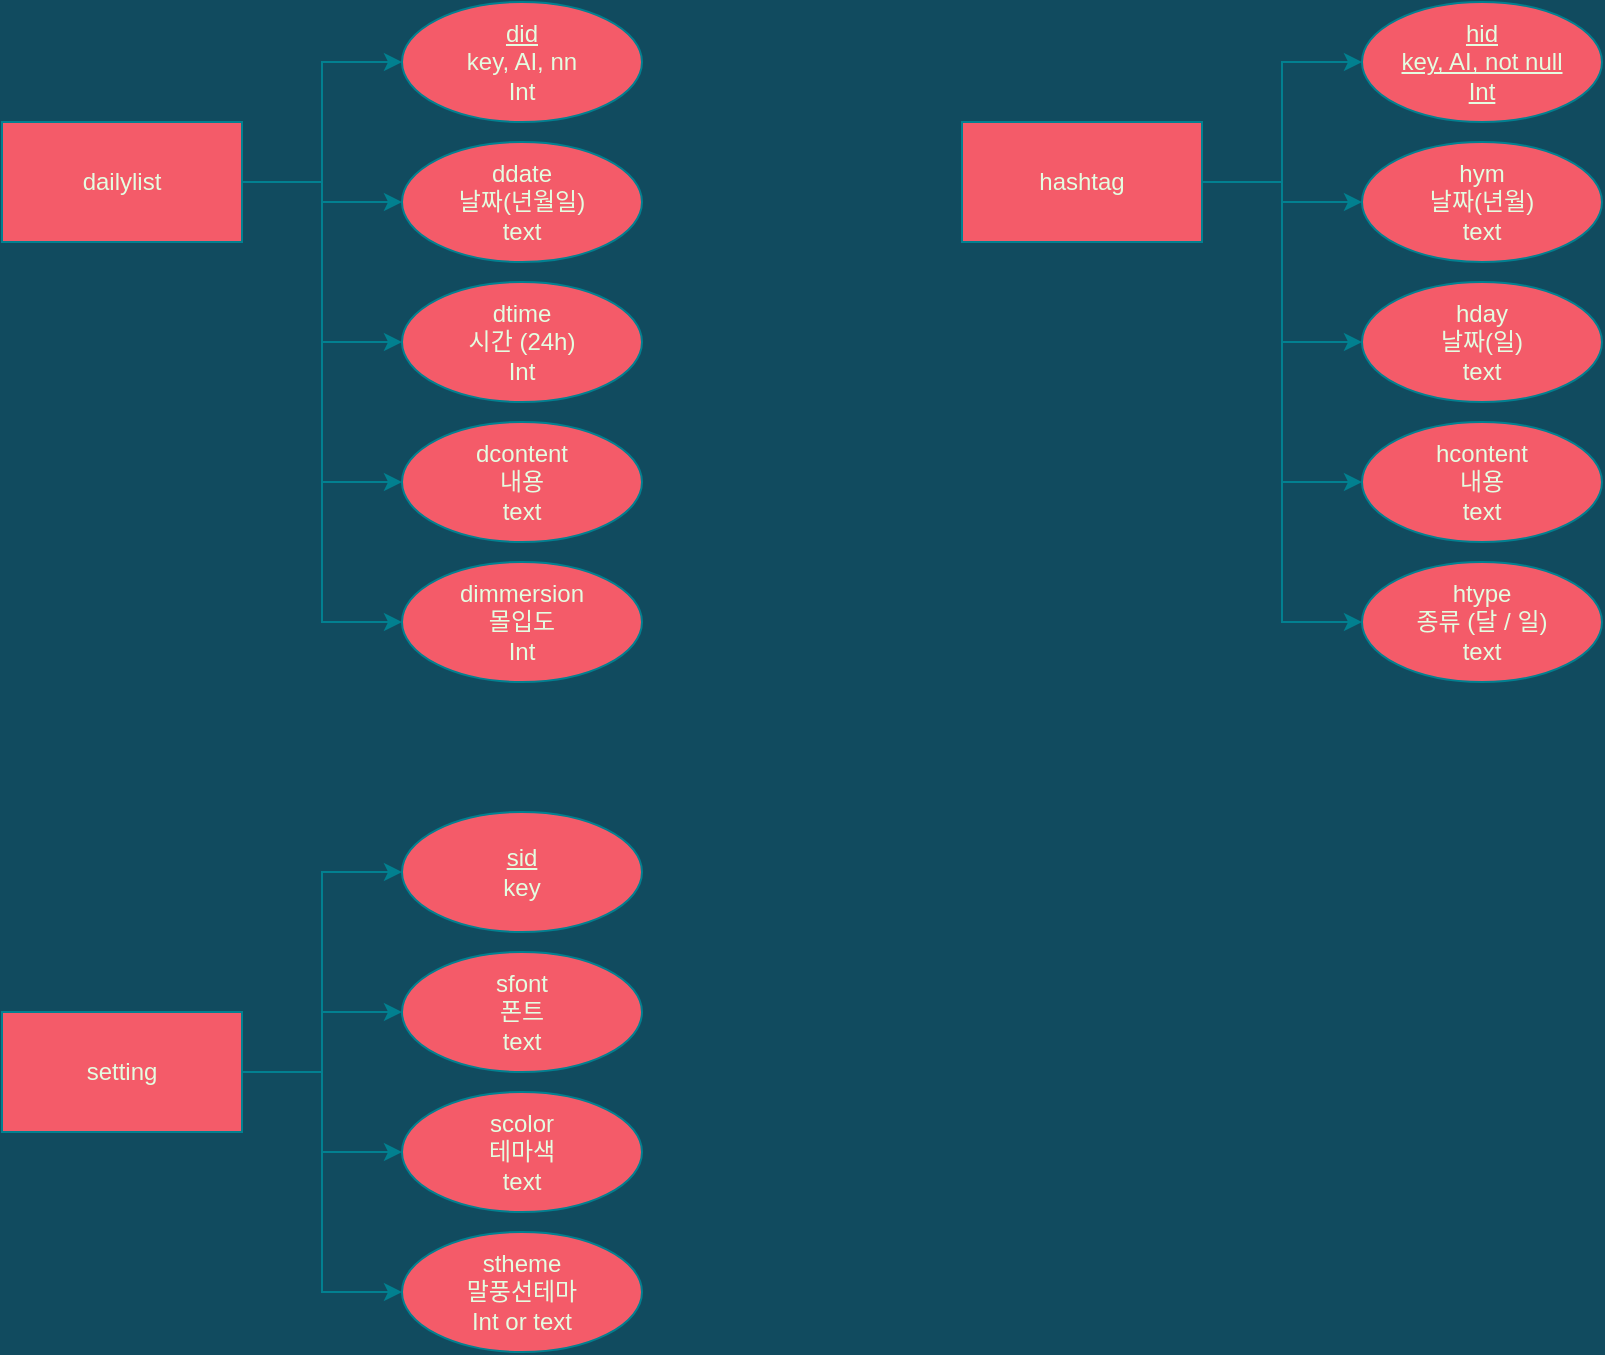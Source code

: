 <mxfile version="20.5.1" type="device"><diagram id="PdemuTA-0pxy8tZX3u3e" name="페이지-1"><mxGraphModel dx="1137" dy="957" grid="1" gridSize="10" guides="1" tooltips="1" connect="1" arrows="1" fold="1" page="1" pageScale="1" pageWidth="1654" pageHeight="1169" background="#114B5F" math="0" shadow="0"><root><mxCell id="0"/><mxCell id="1" parent="0"/><mxCell id="50pXGe3FLjpxC_tXwJTJ-3" value="" style="edgeStyle=orthogonalEdgeStyle;rounded=0;orthogonalLoop=1;jettySize=auto;html=1;labelBackgroundColor=#114B5F;strokeColor=#028090;fontColor=#E4FDE1;" edge="1" parent="1" source="50pXGe3FLjpxC_tXwJTJ-1" target="50pXGe3FLjpxC_tXwJTJ-2"><mxGeometry relative="1" as="geometry"/></mxCell><mxCell id="50pXGe3FLjpxC_tXwJTJ-1" value="dailylist" style="rounded=0;whiteSpace=wrap;html=1;fillColor=#F45B69;strokeColor=#028090;fontColor=#E4FDE1;" vertex="1" parent="1"><mxGeometry x="160" y="240" width="120" height="60" as="geometry"/></mxCell><mxCell id="50pXGe3FLjpxC_tXwJTJ-2" value="&lt;u&gt;did&lt;/u&gt;&lt;br&gt;key, AI, nn&lt;br&gt;Int" style="ellipse;whiteSpace=wrap;html=1;rounded=0;fillColor=#F45B69;strokeColor=#028090;fontColor=#E4FDE1;" vertex="1" parent="1"><mxGeometry x="360" y="180" width="120" height="60" as="geometry"/></mxCell><mxCell id="50pXGe3FLjpxC_tXwJTJ-4" value="" style="edgeStyle=orthogonalEdgeStyle;rounded=0;orthogonalLoop=1;jettySize=auto;html=1;exitX=1;exitY=0.5;exitDx=0;exitDy=0;labelBackgroundColor=#114B5F;strokeColor=#028090;fontColor=#E4FDE1;" edge="1" target="50pXGe3FLjpxC_tXwJTJ-5" parent="1" source="50pXGe3FLjpxC_tXwJTJ-1"><mxGeometry relative="1" as="geometry"><mxPoint x="280" y="340" as="sourcePoint"/></mxGeometry></mxCell><mxCell id="50pXGe3FLjpxC_tXwJTJ-5" value="ddate&lt;br&gt;날짜(년월일)&lt;br&gt;text" style="ellipse;whiteSpace=wrap;html=1;rounded=0;fillColor=#F45B69;strokeColor=#028090;fontColor=#E4FDE1;" vertex="1" parent="1"><mxGeometry x="360" y="250" width="120" height="60" as="geometry"/></mxCell><mxCell id="50pXGe3FLjpxC_tXwJTJ-6" value="" style="edgeStyle=orthogonalEdgeStyle;rounded=0;orthogonalLoop=1;jettySize=auto;html=1;exitX=1;exitY=0.5;exitDx=0;exitDy=0;entryX=0;entryY=0.5;entryDx=0;entryDy=0;labelBackgroundColor=#114B5F;strokeColor=#028090;fontColor=#E4FDE1;" edge="1" target="50pXGe3FLjpxC_tXwJTJ-7" parent="1" source="50pXGe3FLjpxC_tXwJTJ-1"><mxGeometry relative="1" as="geometry"><mxPoint x="290" y="440" as="sourcePoint"/></mxGeometry></mxCell><mxCell id="50pXGe3FLjpxC_tXwJTJ-7" value="dtime&lt;br&gt;시간 (24h)&lt;br&gt;Int" style="ellipse;whiteSpace=wrap;html=1;rounded=0;fillColor=#F45B69;strokeColor=#028090;fontColor=#E4FDE1;" vertex="1" parent="1"><mxGeometry x="360" y="320" width="120" height="60" as="geometry"/></mxCell><mxCell id="50pXGe3FLjpxC_tXwJTJ-8" value="" style="edgeStyle=orthogonalEdgeStyle;rounded=0;orthogonalLoop=1;jettySize=auto;html=1;exitX=1;exitY=0.5;exitDx=0;exitDy=0;entryX=0;entryY=0.5;entryDx=0;entryDy=0;labelBackgroundColor=#114B5F;strokeColor=#028090;fontColor=#E4FDE1;" edge="1" target="50pXGe3FLjpxC_tXwJTJ-9" parent="1" source="50pXGe3FLjpxC_tXwJTJ-1"><mxGeometry relative="1" as="geometry"><mxPoint x="280" y="560" as="sourcePoint"/></mxGeometry></mxCell><mxCell id="50pXGe3FLjpxC_tXwJTJ-9" value="dcontent&lt;br&gt;내용&lt;br&gt;text" style="ellipse;whiteSpace=wrap;html=1;rounded=0;fillColor=#F45B69;strokeColor=#028090;fontColor=#E4FDE1;" vertex="1" parent="1"><mxGeometry x="360" y="390" width="120" height="60" as="geometry"/></mxCell><mxCell id="50pXGe3FLjpxC_tXwJTJ-10" value="dimmersion&lt;br&gt;몰입도&lt;br&gt;Int" style="ellipse;whiteSpace=wrap;html=1;rounded=0;fillColor=#F45B69;strokeColor=#028090;fontColor=#E4FDE1;" vertex="1" parent="1"><mxGeometry x="360" y="460" width="120" height="60" as="geometry"/></mxCell><mxCell id="50pXGe3FLjpxC_tXwJTJ-11" value="" style="edgeStyle=orthogonalEdgeStyle;rounded=0;orthogonalLoop=1;jettySize=auto;html=1;exitX=1;exitY=0.5;exitDx=0;exitDy=0;entryX=0;entryY=0.5;entryDx=0;entryDy=0;labelBackgroundColor=#114B5F;strokeColor=#028090;fontColor=#E4FDE1;" edge="1" target="50pXGe3FLjpxC_tXwJTJ-10" parent="1" source="50pXGe3FLjpxC_tXwJTJ-1"><mxGeometry relative="1" as="geometry"><mxPoint x="280" y="340" as="sourcePoint"/></mxGeometry></mxCell><mxCell id="50pXGe3FLjpxC_tXwJTJ-16" value="" style="edgeStyle=orthogonalEdgeStyle;rounded=0;orthogonalLoop=1;jettySize=auto;html=1;labelBackgroundColor=#114B5F;strokeColor=#028090;fontColor=#E4FDE1;" edge="1" parent="1" source="50pXGe3FLjpxC_tXwJTJ-17" target="50pXGe3FLjpxC_tXwJTJ-18"><mxGeometry relative="1" as="geometry"/></mxCell><mxCell id="50pXGe3FLjpxC_tXwJTJ-17" value="hashtag" style="rounded=0;whiteSpace=wrap;html=1;fillColor=#F45B69;strokeColor=#028090;fontColor=#E4FDE1;" vertex="1" parent="1"><mxGeometry x="640" y="240" width="120" height="60" as="geometry"/></mxCell><mxCell id="50pXGe3FLjpxC_tXwJTJ-18" value="&lt;u&gt;hid&lt;br&gt;key, AI, not null&lt;br&gt;Int&lt;br&gt;&lt;/u&gt;" style="ellipse;whiteSpace=wrap;html=1;rounded=0;fillColor=#F45B69;strokeColor=#028090;fontColor=#E4FDE1;" vertex="1" parent="1"><mxGeometry x="840" y="180" width="120" height="60" as="geometry"/></mxCell><mxCell id="50pXGe3FLjpxC_tXwJTJ-19" value="" style="edgeStyle=orthogonalEdgeStyle;rounded=0;orthogonalLoop=1;jettySize=auto;html=1;exitX=1;exitY=0.5;exitDx=0;exitDy=0;labelBackgroundColor=#114B5F;strokeColor=#028090;fontColor=#E4FDE1;" edge="1" parent="1" source="50pXGe3FLjpxC_tXwJTJ-17" target="50pXGe3FLjpxC_tXwJTJ-20"><mxGeometry relative="1" as="geometry"><mxPoint x="760" y="340" as="sourcePoint"/></mxGeometry></mxCell><mxCell id="50pXGe3FLjpxC_tXwJTJ-20" value="hym&lt;br&gt;날짜(년월)&lt;br&gt;text" style="ellipse;whiteSpace=wrap;html=1;rounded=0;fillColor=#F45B69;strokeColor=#028090;fontColor=#E4FDE1;" vertex="1" parent="1"><mxGeometry x="840" y="250" width="120" height="60" as="geometry"/></mxCell><mxCell id="50pXGe3FLjpxC_tXwJTJ-21" value="" style="edgeStyle=orthogonalEdgeStyle;rounded=0;orthogonalLoop=1;jettySize=auto;html=1;exitX=1;exitY=0.5;exitDx=0;exitDy=0;entryX=0;entryY=0.5;entryDx=0;entryDy=0;labelBackgroundColor=#114B5F;strokeColor=#028090;fontColor=#E4FDE1;" edge="1" parent="1" source="50pXGe3FLjpxC_tXwJTJ-17" target="50pXGe3FLjpxC_tXwJTJ-22"><mxGeometry relative="1" as="geometry"><mxPoint x="770" y="440" as="sourcePoint"/></mxGeometry></mxCell><mxCell id="50pXGe3FLjpxC_tXwJTJ-22" value="hday&lt;br&gt;날짜(일)&lt;br&gt;text" style="ellipse;whiteSpace=wrap;html=1;rounded=0;fillColor=#F45B69;strokeColor=#028090;fontColor=#E4FDE1;" vertex="1" parent="1"><mxGeometry x="840" y="320" width="120" height="60" as="geometry"/></mxCell><mxCell id="50pXGe3FLjpxC_tXwJTJ-23" value="hcontent&lt;br&gt;내용&lt;br&gt;text" style="ellipse;whiteSpace=wrap;html=1;rounded=0;fillColor=#F45B69;strokeColor=#028090;fontColor=#E4FDE1;" vertex="1" parent="1"><mxGeometry x="840" y="390" width="120" height="60" as="geometry"/></mxCell><mxCell id="50pXGe3FLjpxC_tXwJTJ-24" value="" style="edgeStyle=orthogonalEdgeStyle;rounded=0;orthogonalLoop=1;jettySize=auto;html=1;exitX=1;exitY=0.5;exitDx=0;exitDy=0;entryX=0;entryY=0.5;entryDx=0;entryDy=0;labelBackgroundColor=#114B5F;strokeColor=#028090;fontColor=#E4FDE1;" edge="1" target="50pXGe3FLjpxC_tXwJTJ-23" parent="1" source="50pXGe3FLjpxC_tXwJTJ-17"><mxGeometry relative="1" as="geometry"><mxPoint x="760" y="340" as="sourcePoint"/></mxGeometry></mxCell><mxCell id="50pXGe3FLjpxC_tXwJTJ-25" value="htype&lt;br&gt;종류 (달 / 일)&lt;br&gt;text" style="ellipse;whiteSpace=wrap;html=1;rounded=0;fillColor=#F45B69;strokeColor=#028090;fontColor=#E4FDE1;" vertex="1" parent="1"><mxGeometry x="840" y="460" width="120" height="60" as="geometry"/></mxCell><mxCell id="50pXGe3FLjpxC_tXwJTJ-26" value="" style="edgeStyle=orthogonalEdgeStyle;rounded=0;orthogonalLoop=1;jettySize=auto;html=1;exitX=1;exitY=0.5;exitDx=0;exitDy=0;entryX=0;entryY=0.5;entryDx=0;entryDy=0;labelBackgroundColor=#114B5F;strokeColor=#028090;fontColor=#E4FDE1;" edge="1" target="50pXGe3FLjpxC_tXwJTJ-25" parent="1" source="50pXGe3FLjpxC_tXwJTJ-17"><mxGeometry relative="1" as="geometry"><mxPoint x="760" y="410" as="sourcePoint"/></mxGeometry></mxCell><mxCell id="50pXGe3FLjpxC_tXwJTJ-30" value="" style="edgeStyle=orthogonalEdgeStyle;rounded=0;orthogonalLoop=1;jettySize=auto;html=1;entryX=0;entryY=0.5;entryDx=0;entryDy=0;labelBackgroundColor=#114B5F;strokeColor=#028090;fontColor=#E4FDE1;" edge="1" parent="1" source="50pXGe3FLjpxC_tXwJTJ-28" target="50pXGe3FLjpxC_tXwJTJ-29"><mxGeometry relative="1" as="geometry"/></mxCell><mxCell id="50pXGe3FLjpxC_tXwJTJ-28" value="setting" style="rounded=0;whiteSpace=wrap;html=1;fillColor=#F45B69;strokeColor=#028090;fontColor=#E4FDE1;" vertex="1" parent="1"><mxGeometry x="160" y="685" width="120" height="60" as="geometry"/></mxCell><mxCell id="50pXGe3FLjpxC_tXwJTJ-29" value="&lt;u&gt;sid&lt;/u&gt;&lt;br&gt;key" style="ellipse;whiteSpace=wrap;html=1;rounded=0;fillColor=#F45B69;strokeColor=#028090;fontColor=#E4FDE1;" vertex="1" parent="1"><mxGeometry x="360" y="585" width="120" height="60" as="geometry"/></mxCell><mxCell id="50pXGe3FLjpxC_tXwJTJ-31" value="sfont&lt;br&gt;폰트&lt;br&gt;text" style="ellipse;whiteSpace=wrap;html=1;rounded=0;fillColor=#F45B69;strokeColor=#028090;fontColor=#E4FDE1;" vertex="1" parent="1"><mxGeometry x="360" y="655" width="120" height="60" as="geometry"/></mxCell><mxCell id="50pXGe3FLjpxC_tXwJTJ-32" value="" style="edgeStyle=orthogonalEdgeStyle;rounded=0;orthogonalLoop=1;jettySize=auto;html=1;entryX=0;entryY=0.5;entryDx=0;entryDy=0;exitX=1;exitY=0.5;exitDx=0;exitDy=0;labelBackgroundColor=#114B5F;strokeColor=#028090;fontColor=#E4FDE1;" edge="1" target="50pXGe3FLjpxC_tXwJTJ-31" parent="1" source="50pXGe3FLjpxC_tXwJTJ-28"><mxGeometry relative="1" as="geometry"><mxPoint x="280" y="700" as="sourcePoint"/></mxGeometry></mxCell><mxCell id="50pXGe3FLjpxC_tXwJTJ-33" value="scolor&lt;br&gt;테마색&lt;br&gt;text" style="ellipse;whiteSpace=wrap;html=1;rounded=0;fillColor=#F45B69;strokeColor=#028090;fontColor=#E4FDE1;" vertex="1" parent="1"><mxGeometry x="360" y="725" width="120" height="60" as="geometry"/></mxCell><mxCell id="50pXGe3FLjpxC_tXwJTJ-34" value="" style="edgeStyle=orthogonalEdgeStyle;rounded=0;orthogonalLoop=1;jettySize=auto;html=1;exitX=1;exitY=0.5;exitDx=0;exitDy=0;entryX=0;entryY=0.5;entryDx=0;entryDy=0;labelBackgroundColor=#114B5F;strokeColor=#028090;fontColor=#E4FDE1;" edge="1" target="50pXGe3FLjpxC_tXwJTJ-33" parent="1" source="50pXGe3FLjpxC_tXwJTJ-28"><mxGeometry relative="1" as="geometry"><mxPoint x="280" y="800" as="sourcePoint"/></mxGeometry></mxCell><mxCell id="50pXGe3FLjpxC_tXwJTJ-35" value="stheme&lt;br&gt;말풍선테마&lt;br&gt;Int or text" style="ellipse;whiteSpace=wrap;html=1;rounded=0;fillColor=#F45B69;strokeColor=#028090;fontColor=#E4FDE1;" vertex="1" parent="1"><mxGeometry x="360" y="795" width="120" height="60" as="geometry"/></mxCell><mxCell id="50pXGe3FLjpxC_tXwJTJ-36" value="" style="edgeStyle=orthogonalEdgeStyle;rounded=0;orthogonalLoop=1;jettySize=auto;html=1;entryX=0;entryY=0.5;entryDx=0;entryDy=0;exitX=1;exitY=0.5;exitDx=0;exitDy=0;labelBackgroundColor=#114B5F;strokeColor=#028090;fontColor=#E4FDE1;" edge="1" target="50pXGe3FLjpxC_tXwJTJ-35" parent="1" source="50pXGe3FLjpxC_tXwJTJ-28"><mxGeometry relative="1" as="geometry"><mxPoint x="280" y="900" as="sourcePoint"/></mxGeometry></mxCell></root></mxGraphModel></diagram></mxfile>